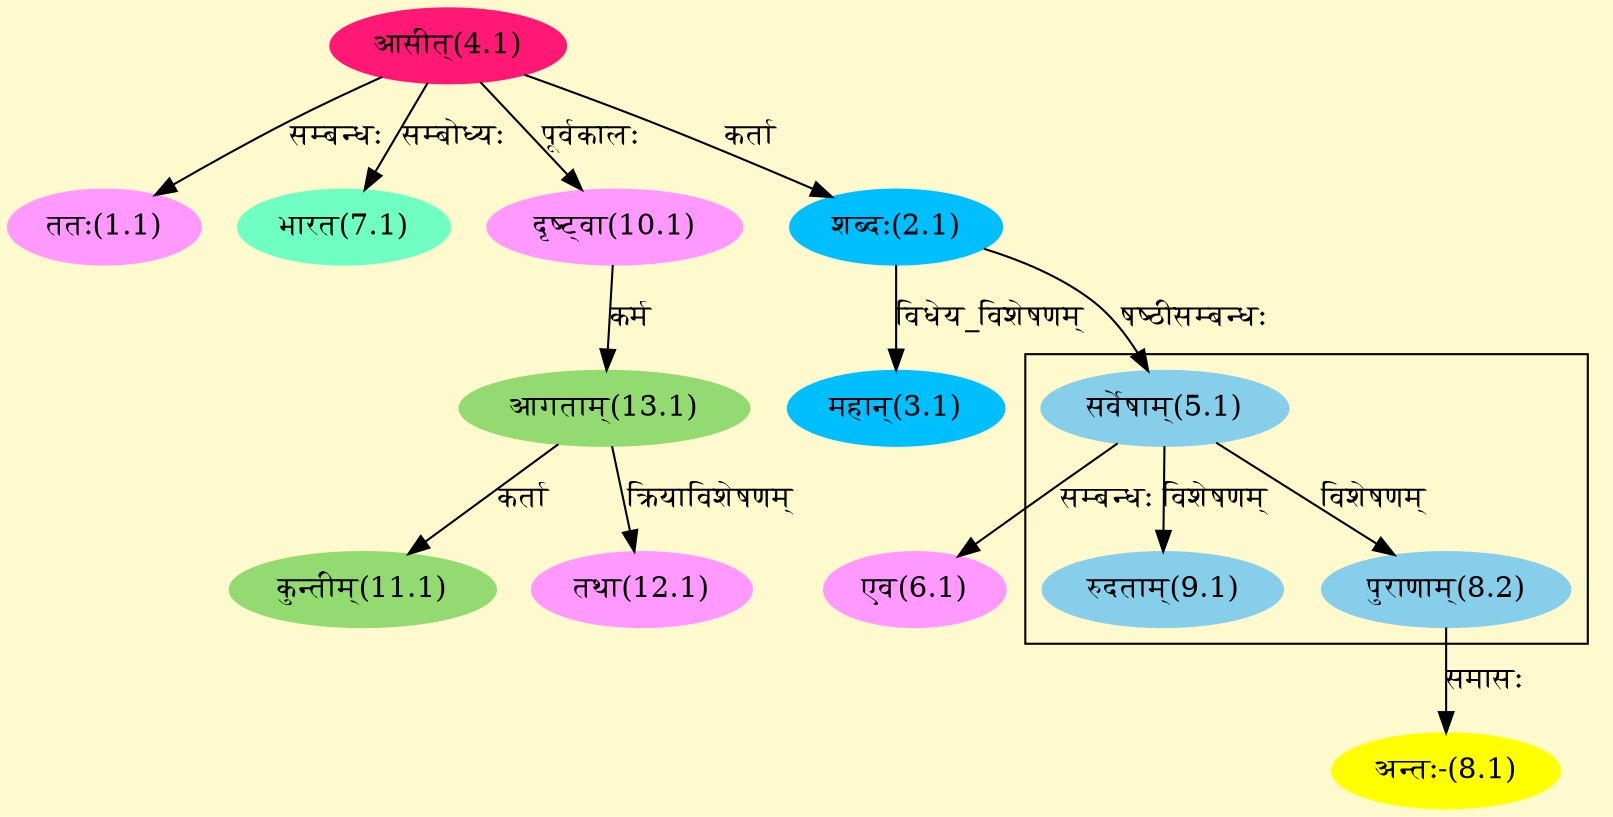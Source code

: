 digraph G{
rankdir=BT;
 compound=true;
 bgcolor="lemonchiffon1";

subgraph cluster_1{
Node8_2 [style=filled, color="#87CEEB" label = "पुराणाम्(8.2)"]
Node5_1 [style=filled, color="#87CEEB" label = "सर्वेषाम्(5.1)"]
Node9_1 [style=filled, color="#87CEEB" label = "रुदताम्(9.1)"]

}
Node1_1 [style=filled, color="#FF99FF" label = "ततः(1.1)"]
Node4_1 [style=filled, color="#FF1975" label = "आसीत्(4.1)"]
Node2_1 [style=filled, color="#00BFFF" label = "शब्दः(2.1)"]
Node3_1 [style=filled, color="#00BFFF" label = "महान्(3.1)"]
Node [style=filled, color="" label = "()"]
Node5_1 [style=filled, color="#87CEEB" label = "सर्वेषाम्(5.1)"]
Node6_1 [style=filled, color="#FF99FF" label = "एव(6.1)"]
Node7_1 [style=filled, color="#6FFFC3" label = "भारत(7.1)"]
Node8_1 [style=filled, color="#FFFF00" label = "अन्तः-(8.1)"]
Node8_2 [style=filled, color="#87CEEB" label = "पुराणाम्(8.2)"]
Node10_1 [style=filled, color="#FF99FF" label = "दृष्ट्वा(10.1)"]
Node11_1 [style=filled, color="#93DB70" label = "कुन्तीम्(11.1)"]
Node13_1 [style=filled, color="#93DB70" label = "आगताम्(13.1)"]
Node12_1 [style=filled, color="#FF99FF" label = "तथा(12.1)"]
/* Start of Relations section */

Node1_1 -> Node4_1 [  label="सम्बन्धः"  dir="back" ]
Node2_1 -> Node4_1 [  label="कर्ता"  dir="back" ]
Node3_1 -> Node2_1 [  label="विधेय_विशेषणम्"  dir="back" ]
Node5_1 -> Node2_1 [  label="षष्ठीसम्बन्धः"  dir="back" ]
Node6_1 -> Node5_1 [  label="सम्बन्धः"  dir="back" ]
Node7_1 -> Node4_1 [  label="सम्बोध्यः"  dir="back" ]
Node8_1 -> Node8_2 [  label="समासः"  dir="back" ]
Node8_2 -> Node5_1 [  label="विशेषणम्"  dir="back" ]
Node9_1 -> Node5_1 [  label="विशेषणम्"  dir="back" ]
Node10_1 -> Node4_1 [  label="पूर्वकालः"  dir="back" ]
Node11_1 -> Node13_1 [  label="कर्ता"  dir="back" ]
Node12_1 -> Node13_1 [  label="क्रियाविशेषणम्"  dir="back" ]
Node13_1 -> Node10_1 [  label="कर्म"  dir="back" ]
}
